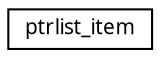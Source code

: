 digraph "Grafische Darstellung der Klassenhierarchie"
{
  edge [fontname="Sans",fontsize="10",labelfontname="Sans",labelfontsize="10"];
  node [fontname="Sans",fontsize="10",shape=record];
  rankdir="LR";
  Node0 [label="ptrlist_item",height=0.2,width=0.4,color="black", fillcolor="white", style="filled",URL="$d7/d9a/structptrlist__item.html"];
}
